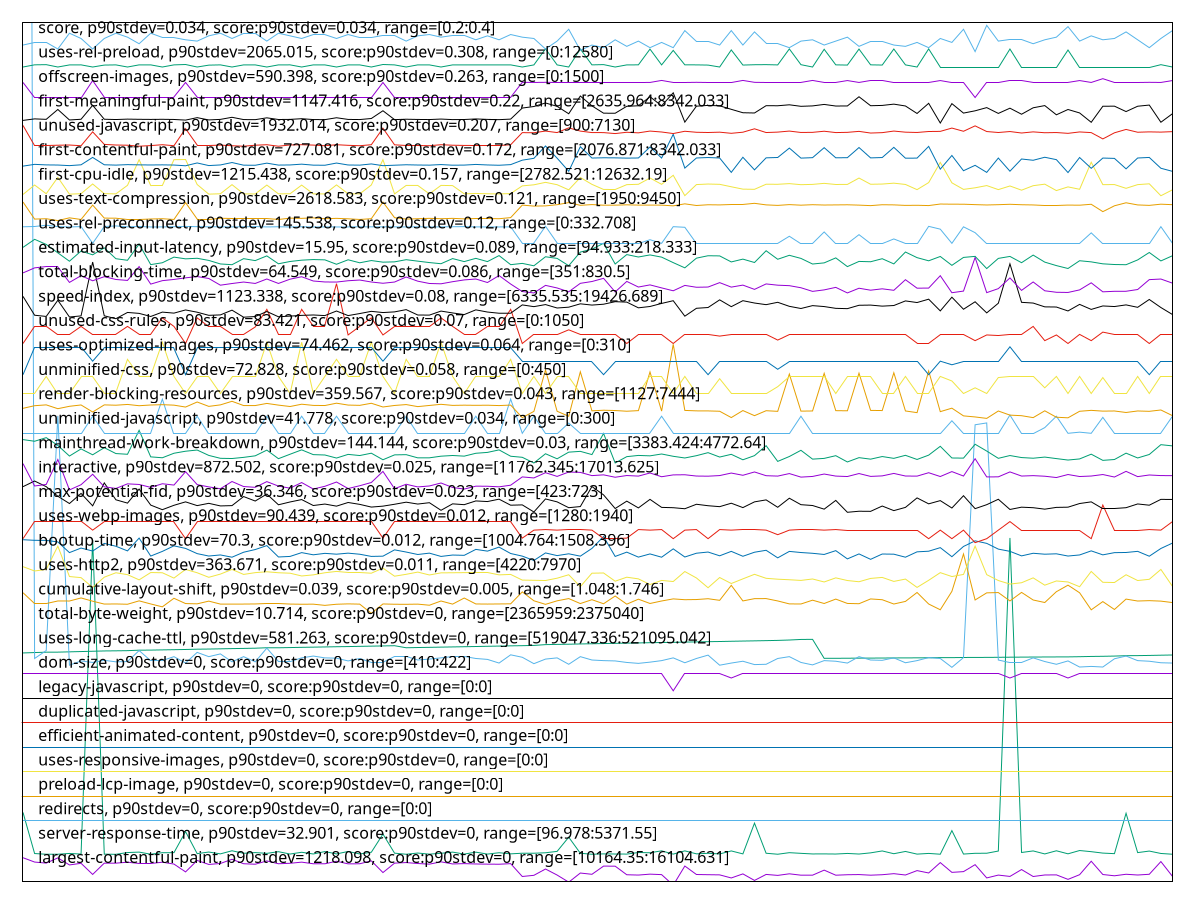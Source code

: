reset

$largestContentfulPaintP90Stdev1218098ScoreP90Stdev0Range101643516104631 <<EOF
0 0.9746705461483169
1 0.7965680081168478
2 0.7531366467736027
3 0.967249879606964
4 0.6783997780109496
5 0.7455530230434175
6 0.28986490574132695
7 0.7523797822037155
8 0.7522702908988288
9 0.7902677551966737
10 0.7388981320526091
11 0.7377773392407638
12 0.7906771863185851
13 0.7142183179427075
14 0.393295701007077
15 0.862819158554244
16 0.6990042404350514
17 0.7385496558303011
18 0.9099316080880295
19 0.7279363934742369
20 0.7077203170900694
21 0.8431014335032296
22 0.7270074711395274
23 0.7466189280063182
24 0.7931742516536784
25 0.7266624076332167
26 0.7253957212125215
27 0.8302960699054256
28 0.7225782397644265
29 0.7261493626617441
30 0.8461656732774046
31 0.3661824307963495
32 0.7527782167963046
33 0.7761630947808746
34 0.7370050226512257
35 0.7105208297558514
36 0.8055700893319058
37 0.7190266451864189
38 0.7320989590132809
39 0.7179480373361966
40 0.7112539001114286
41 0.7075430454535865
42 0.731568945259494
43 0.2052939166441412
44 0.25329632667167523
45 0.5113063773911359
46 0.26450880507812213
47 -0.027415679642390778
48 0.3470603194843873
49 0.2951528143802098
50 0.630977814095818
51 0.6279331026409554
52 0.2767898427821329
53 0.2637176237529375
54 0.30133333784750826
55 0.2818207549469496
56 -0.15157900897977705
57 0.6337195522083254
58 0.2865698336490552
59 0.2788588966526673
60 0.2714948243182569
61 0.14502876486224325
62 0.3117224985198024
63 0.04425590657175382
64 0.289351102388522
65 0.2502919042251053
66 0.31509103880366496
67 0.25899385602780534
68 0.2593161680941396
69 0.46586018644263394
70 0.25819660765195973
71 0.27709035138515636
72 0.2841287937349035
73 0.2587343000167386
74 0.2777543142418062
75 0.32120785823902853
76 0.26626313069564755
77 0.44628266714047404
78 0.3495277131498451
79 0.7744112339026792
80 0.37425966597635885
81 0.404595014076099
82 0.689840908389161
83 0.14616567327740437
84 0.26274973957726777
85 0.2082084709028047
86 0.4894361765230064
87 0.20462161159283365
88 0.26661084853662187
89 0.27173096530567964
90 0.08738173503564672
91 0.27901512320717314
92 0.8304673692889151
93 0.286418062584878
94 0.23387323276835748
95 0.29652567418746223
96 0.2660723977905106
97 0.2958700535254706
98 0.8166720336591311
99 0.2091399527745108
EOF

$serverResponseTimeP90Stdev32901ScoreP90Stdev0Range96978537155 <<EOF
0 2.8294477913761504
1 1.145712826238072
2 1.116753207086133
3 1.1176354629649132
4 1.149667003700349
5 1.1237399855356376
6 13.989689753473904
7 1.1209433081260223
8 1.1134134139405556
9 1.1862548185284265
10 1.2041112843089754
11 1.1183972995176203
12 1.1802264796129727
13 1.1817427801065867
14 2.042197845793047
15 1.1412253631889002
16 1.2071684606688713
17 1.1322553521650902
18 1.2589561434920902
19 1.1550391801655677
20 1.1851317239975003
21 1.1525546099888355
22 1.2211862532386828
23 1.1249785843181035
24 1.1974169527942196
25 1.1271559623364857
26 1.2263790294834256
27 1.1295692639324808
28 1.230495404405311
29 1.1284830324605564
30 1.198635891278551
31 1.9427978359628981
32 1.1611781082580273
33 1.116136365232167
34 1.1664593558443745
35 1.120378074554659
36 1.1553906079947196
37 1.2039515443866335
38 1.1227446829425847
39 1.2024401589675533
40 1.1230150120419324
41 1.1789461026969714
42 1.1328574487954555
43 1.1586271845750917
44 1.1584084637583467
45 1.176839993259326
46 1.2344643270911884
47 1.815625197480673
48 1.1574893448205645
49 1.115625197480673
50 1.1321889986588867
51 1.1261287117589647
52 1.1232607657686122
53 1.1877440861121058
54 1.1779876631629205
55 1.256292173094882
56 1.122051657433348
57 1.255078149685084
58 1.1328943118544574
59 1.1555970411251306
60 1.128790224618906
61 1.2526083247319528
62 1.1311986111403673
63 2.3905709561224273
64 1.1574401940752286
65 1.1172791200612275
66 1.1811775465352234
67 1.1536457565352936
68 1.1290531811064533
69 1.1306407501808042
70 1.125639661842872
71 1.1495048062407403
72 1.1253570450571901
73 1.1732618189988693
74 1.2518710635519135
75 1.1381141210091348
76 1.2309746241723363
77 1.1218624270638045
78 1.1504091799549216
79 1.117773085051854
80 2.0835754007541127
81 1.1243150492560683
82 1.155434843665522
83 1.1576761176528412
84 1.2478210421362317
85 14.075870670345951
86 1.1884887199039453
87 1.2525812918220178
88 1.129458674755475
89 1.2585260744704005
90 1.1341083352642554
91 1.2689804380033562
92 1.2220046131485263
93 1.1637093716428284
94 1.1408837655088153
95 2.7943271262963507
96 1.1836080508920859
97 1.2468527724531135
98 1.148548824243956
99 1.1168932867103405
EOF

$redirectsP90Stdev0ScoreP90Stdev0Range00 <<EOF
0 2.5
1 2.5
2 2.5
3 2.5
4 2.5
5 2.5
6 2.5
7 2.5
8 2.5
9 2.5
10 2.5
11 2.5
12 2.5
13 2.5
14 2.5
15 2.5
16 2.5
17 2.5
18 2.5
19 2.5
20 2.5
21 2.5
22 2.5
23 2.5
24 2.5
25 2.5
26 2.5
27 2.5
28 2.5
29 2.5
30 2.5
31 2.5
32 2.5
33 2.5
34 2.5
35 2.5
36 2.5
37 2.5
38 2.5
39 2.5
40 2.5
41 2.5
42 2.5
43 2.5
44 2.5
45 2.5
46 2.5
47 2.5
48 2.5
49 2.5
50 2.5
51 2.5
52 2.5
53 2.5
54 2.5
55 2.5
56 2.5
57 2.5
58 2.5
59 2.5
60 2.5
61 2.5
62 2.5
63 2.5
64 2.5
65 2.5
66 2.5
67 2.5
68 2.5
69 2.5
70 2.5
71 2.5
72 2.5
73 2.5
74 2.5
75 2.5
76 2.5
77 2.5
78 2.5
79 2.5
80 2.5
81 2.5
82 2.5
83 2.5
84 2.5
85 2.5
86 2.5
87 2.5
88 2.5
89 2.5
90 2.5
91 2.5
92 2.5
93 2.5
94 2.5
95 2.5
96 2.5
97 2.5
98 2.5
99 2.5
EOF

$preloadLcpImageP90Stdev0ScoreP90Stdev0Range00 <<EOF
0 3.5
1 3.5
2 3.5
3 3.5
4 3.5
5 3.5
6 3.5
7 3.5
8 3.5
9 3.5
10 3.5
11 3.5
12 3.5
13 3.5
14 3.5
15 3.5
16 3.5
17 3.5
18 3.5
19 3.5
20 3.5
21 3.5
22 3.5
23 3.5
24 3.5
25 3.5
26 3.5
27 3.5
28 3.5
29 3.5
30 3.5
31 3.5
32 3.5
33 3.5
34 3.5
35 3.5
36 3.5
37 3.5
38 3.5
39 3.5
40 3.5
41 3.5
42 3.5
43 3.5
44 3.5
45 3.5
46 3.5
47 3.5
48 3.5
49 3.5
50 3.5
51 3.5
52 3.5
53 3.5
54 3.5
55 3.5
56 3.5
57 3.5
58 3.5
59 3.5
60 3.5
61 3.5
62 3.5
63 3.5
64 3.5
65 3.5
66 3.5
67 3.5
68 3.5
69 3.5
70 3.5
71 3.5
72 3.5
73 3.5
74 3.5
75 3.5
76 3.5
77 3.5
78 3.5
79 3.5
80 3.5
81 3.5
82 3.5
83 3.5
84 3.5
85 3.5
86 3.5
87 3.5
88 3.5
89 3.5
90 3.5
91 3.5
92 3.5
93 3.5
94 3.5
95 3.5
96 3.5
97 3.5
98 3.5
99 3.5
EOF

$usesResponsiveImagesP90Stdev0ScoreP90Stdev0Range00 <<EOF
0 4.5
1 4.5
2 4.5
3 4.5
4 4.5
5 4.5
6 4.5
7 4.5
8 4.5
9 4.5
10 4.5
11 4.5
12 4.5
13 4.5
14 4.5
15 4.5
16 4.5
17 4.5
18 4.5
19 4.5
20 4.5
21 4.5
22 4.5
23 4.5
24 4.5
25 4.5
26 4.5
27 4.5
28 4.5
29 4.5
30 4.5
31 4.5
32 4.5
33 4.5
34 4.5
35 4.5
36 4.5
37 4.5
38 4.5
39 4.5
40 4.5
41 4.5
42 4.5
43 4.5
44 4.5
45 4.5
46 4.5
47 4.5
48 4.5
49 4.5
50 4.5
51 4.5
52 4.5
53 4.5
54 4.5
55 4.5
56 4.5
57 4.5
58 4.5
59 4.5
60 4.5
61 4.5
62 4.5
63 4.5
64 4.5
65 4.5
66 4.5
67 4.5
68 4.5
69 4.5
70 4.5
71 4.5
72 4.5
73 4.5
74 4.5
75 4.5
76 4.5
77 4.5
78 4.5
79 4.5
80 4.5
81 4.5
82 4.5
83 4.5
84 4.5
85 4.5
86 4.5
87 4.5
88 4.5
89 4.5
90 4.5
91 4.5
92 4.5
93 4.5
94 4.5
95 4.5
96 4.5
97 4.5
98 4.5
99 4.5
EOF

$efficientAnimatedContentP90Stdev0ScoreP90Stdev0Range00 <<EOF
0 5.5
1 5.5
2 5.5
3 5.5
4 5.5
5 5.5
6 5.5
7 5.5
8 5.5
9 5.5
10 5.5
11 5.5
12 5.5
13 5.5
14 5.5
15 5.5
16 5.5
17 5.5
18 5.5
19 5.5
20 5.5
21 5.5
22 5.5
23 5.5
24 5.5
25 5.5
26 5.5
27 5.5
28 5.5
29 5.5
30 5.5
31 5.5
32 5.5
33 5.5
34 5.5
35 5.5
36 5.5
37 5.5
38 5.5
39 5.5
40 5.5
41 5.5
42 5.5
43 5.5
44 5.5
45 5.5
46 5.5
47 5.5
48 5.5
49 5.5
50 5.5
51 5.5
52 5.5
53 5.5
54 5.5
55 5.5
56 5.5
57 5.5
58 5.5
59 5.5
60 5.5
61 5.5
62 5.5
63 5.5
64 5.5
65 5.5
66 5.5
67 5.5
68 5.5
69 5.5
70 5.5
71 5.5
72 5.5
73 5.5
74 5.5
75 5.5
76 5.5
77 5.5
78 5.5
79 5.5
80 5.5
81 5.5
82 5.5
83 5.5
84 5.5
85 5.5
86 5.5
87 5.5
88 5.5
89 5.5
90 5.5
91 5.5
92 5.5
93 5.5
94 5.5
95 5.5
96 5.5
97 5.5
98 5.5
99 5.5
EOF

$duplicatedJavascriptP90Stdev0ScoreP90Stdev0Range00 <<EOF
0 6.5
1 6.5
2 6.5
3 6.5
4 6.5
5 6.5
6 6.5
7 6.5
8 6.5
9 6.5
10 6.5
11 6.5
12 6.5
13 6.5
14 6.5
15 6.5
16 6.5
17 6.5
18 6.5
19 6.5
20 6.5
21 6.5
22 6.5
23 6.5
24 6.5
25 6.5
26 6.5
27 6.5
28 6.5
29 6.5
30 6.5
31 6.5
32 6.5
33 6.5
34 6.5
35 6.5
36 6.5
37 6.5
38 6.5
39 6.5
40 6.5
41 6.5
42 6.5
43 6.5
44 6.5
45 6.5
46 6.5
47 6.5
48 6.5
49 6.5
50 6.5
51 6.5
52 6.5
53 6.5
54 6.5
55 6.5
56 6.5
57 6.5
58 6.5
59 6.5
60 6.5
61 6.5
62 6.5
63 6.5
64 6.5
65 6.5
66 6.5
67 6.5
68 6.5
69 6.5
70 6.5
71 6.5
72 6.5
73 6.5
74 6.5
75 6.5
76 6.5
77 6.5
78 6.5
79 6.5
80 6.5
81 6.5
82 6.5
83 6.5
84 6.5
85 6.5
86 6.5
87 6.5
88 6.5
89 6.5
90 6.5
91 6.5
92 6.5
93 6.5
94 6.5
95 6.5
96 6.5
97 6.5
98 6.5
99 6.5
EOF

$legacyJavascriptP90Stdev0ScoreP90Stdev0Range00 <<EOF
0 7.5
1 7.5
2 7.5
3 7.5
4 7.5
5 7.5
6 7.5
7 7.5
8 7.5
9 7.5
10 7.5
11 7.5
12 7.5
13 7.5
14 7.5
15 7.5
16 7.5
17 7.5
18 7.5
19 7.5
20 7.5
21 7.5
22 7.5
23 7.5
24 7.5
25 7.5
26 7.5
27 7.5
28 7.5
29 7.5
30 7.5
31 7.5
32 7.5
33 7.5
34 7.5
35 7.5
36 7.5
37 7.5
38 7.5
39 7.5
40 7.5
41 7.5
42 7.5
43 7.5
44 7.5
45 7.5
46 7.5
47 7.5
48 7.5
49 7.5
50 7.5
51 7.5
52 7.5
53 7.5
54 7.5
55 7.5
56 7.5
57 7.5
58 7.5
59 7.5
60 7.5
61 7.5
62 7.5
63 7.5
64 7.5
65 7.5
66 7.5
67 7.5
68 7.5
69 7.5
70 7.5
71 7.5
72 7.5
73 7.5
74 7.5
75 7.5
76 7.5
77 7.5
78 7.5
79 7.5
80 7.5
81 7.5
82 7.5
83 7.5
84 7.5
85 7.5
86 7.5
87 7.5
88 7.5
89 7.5
90 7.5
91 7.5
92 7.5
93 7.5
94 7.5
95 7.5
96 7.5
97 7.5
98 7.5
99 7.5
EOF

$domSizeP90Stdev0ScoreP90Stdev0Range410422 <<EOF
0 8.512249999999998
1 8.512249999999998
2 8.512249999999998
3 8.512249999999998
4 8.512249999999998
5 8.512249999999998
6 8.512249999999998
7 8.512249999999998
8 8.512249999999998
9 8.512249999999998
10 8.512249999999998
11 8.512249999999998
12 8.512249999999998
13 8.512249999999998
14 8.512249999999998
15 8.512249999999998
16 8.512249999999998
17 8.512249999999998
18 8.512249999999998
19 8.512249999999998
20 8.512249999999998
21 8.512249999999998
22 8.512249999999998
23 8.512249999999998
24 8.512249999999998
25 8.512249999999998
26 8.512249999999998
27 8.512249999999998
28 8.512249999999998
29 8.512249999999998
30 8.512249999999998
31 8.512249999999998
32 8.512249999999998
33 8.512249999999998
34 8.512249999999998
35 8.512249999999998
36 8.512249999999998
37 8.512249999999998
38 8.512249999999998
39 8.512249999999998
40 8.512249999999998
41 8.512249999999998
42 8.512249999999998
43 8.512249999999998
44 8.512249999999998
45 8.512249999999998
46 8.512249999999998
47 8.512249999999998
48 8.512249999999998
49 8.512249999999998
50 8.512249999999998
51 8.512249999999998
52 8.512249999999998
53 8.512249999999998
54 8.512249999999998
55 8.512249999999998
56 7.812249999999999
57 8.512249999999998
58 8.512249999999998
59 8.512249999999998
60 8.512249999999998
61 8.337249999999997
62 8.512249999999998
63 8.512249999999998
64 8.512249999999998
65 8.512249999999998
66 8.512249999999998
67 8.512249999999998
68 8.512249999999998
69 8.512249999999998
70 8.512249999999998
71 8.512249999999998
72 8.512249999999998
73 8.512249999999998
74 8.512249999999998
75 8.512249999999998
76 8.512249999999998
77 8.512249999999998
78 8.512249999999998
79 8.512249999999998
80 8.512249999999998
81 8.512249999999998
82 8.512249999999998
83 8.512249999999998
84 8.512249999999998
85 8.337249999999997
86 8.512249999999998
87 8.512249999999998
88 8.512249999999998
89 8.512249999999998
90 8.337249999999997
91 8.512249999999998
92 8.512249999999998
93 8.512249999999998
94 8.512249999999998
95 8.512249999999998
96 8.512249999999998
97 8.512249999999998
98 8.512249999999998
99 8.512249999999998
EOF

$usesLongCacheTtlP90Stdev581263ScoreP90Stdev0Range519047336521095042 <<EOF
0 9.363468462121006
1 9.379421729613
2 9.39417676564642
3 9.396624536351425
4 9.408600939875072
5 9.420845798327974
6 9.432785268287887
7 9.445458032514864
8 9.4506338146399
9 9.457061854476734
10 9.476712282284495
11 9.480025505943217
12 9.489013144344824
13 9.496962576217783
14 9.505457418664633
15 9.517443342261942
16 9.523305965016675
17 9.532367334454364
18 9.541837048454681
19 9.549342312110099
20 9.557645533925097
21 9.576920836211826
22 9.575522762006926
23 9.584013821797356
24 9.592853995708111
25 9.601003519492053
26 9.60922885803825
27 9.618229813764145
28 9.624883691749801
29 9.633679709519612
30 9.642239442147087
31 9.65099222793495
32 9.659939837652246
33 9.576064438343934
34 9.585551873496314
35 9.593348215490295
36 9.602126668167728
37 9.610040527980772
38 9.618524901666603
39 9.626791902860987
40 9.6364781005704
41 9.644796234698504
42 9.654634061932427
43 9.661603968262597
44 9.671470477226308
45 9.70461848701828
46 9.713796964290111
47 9.72156632348458
48 9.731763388746486
49 9.73998763651457
50 9.748751433564877
51 9.757723423049214
52 9.76543621933422
53 9.773887911389096
54 9.782890077307854
55 9.790296420908902
56 9.798482761295844
57 9.807778960612325
58 9.816447172372392
59 9.825373523528867
60 9.831699004379743
61 9.841800688576939
62 9.850603887713106
63 9.858895039041641
64 9.867863145833269
65 9.877805047186285
66 9.89297775703892
67 9.916176726596518
68 9.921016556579644
69 9.142610281158426
70 9.144115329040176
71 9.147057669040947
72 9.150603887713089
73 9.152707926971885
74 9.155213829701779
75 9.15859749426778
76 9.160131223879318
77 9.162902478277175
78 9.165770965284565
79 9.171200570313886
80 9.170877574520773
81 9.177384316224732
82 9.179971925786901
83 9.181463882157544
84 9.185314445592525
85 9.18936919565536
86 9.192442214397573
87 9.195829072598485
88 9.197694742988858
89 9.2002645954029
90 9.202139491444626
91 9.20956172446779
92 9.219991746508299
93 9.226242668725774
94 9.235455667688
95 9.251075635787885
96 9.253981103905488
97 9.261522780237357
98 9.270992494237646
99 9.27974495740574
EOF

$totalByteWeightP90Stdev10714ScoreP90Stdev0Range23659592375040 <<EOF
0 122.28662500000064
1 9.136625000002823
2 9.46162500000355
3 19.074125000002823
4 8.861625000001368
5 9.03662500000064
6 8.97412500000064
7 9.061625000002095
8 8.999125000002095
9 9.011625000002823
10 9.46162500000355
11 9.061625000002095
12 9.061625000002095
13 9.21162500000355
14 8.949125000002823
15 9.386625000002823
16 9.21162500000355
17 9.324125000002823
18 8.999125000002095
19 9.21162500000355
20 8.999125000002095
21 9.561625000002095
22 9.02412500000355
23 9.02412500000355
24 9.16162500000064
25 9.236625000001368
26 9.16162500000064
27 9.14912500000355
28 9.03662500000064
29 9.136625000002823
30 8.97412500000064
31 8.97412500000064
32 9.21162500000355
33 9.21162500000355
34 9.074125000002823
35 9.111625000001368
36 9.16162500000064
37 9.22412500000064
38 9.22412500000064
39 9.136625000002823
40 9.09912500000064
41 8.949125000002823
42 9.28662500000064
43 9.186625000002095
44 8.924125000001368
45 9.111625000001368
46 9.16162500000064
47 8.89912500000355
48 9.21162500000355
49 9.074125000002823
50 9.049125000001368
51 9.03662500000064
52 8.97412500000064
53 8.936625000002095
54 8.986625000001368
55 9.049125000001368
56 9.16162500000064
57 8.96162500000355
58 9.136625000002823
59 9.27412500000355
60 8.861625000001368
61 8.949125000002823
62 9.02412500000355
63 8.886625000002823
64 8.89912500000355
65 9.136625000002823
66 9.21162500000355
67 8.97412500000064
68 8.874125000002095
69 9.049125000001368
70 9.02412500000355
71 8.949125000002823
72 9.21162500000355
73 9.074125000002823
74 9.061625000002095
75 9.16162500000064
76 8.96162500000355
77 9.049125000001368
78 9.174125000001368
79 9.136625000002823
80 8.77412500000355
81 9.174125000001368
82 18.71162500000355
83 18.78662500000064
84 9.074125000002823
85 8.96162500000355
86 8.96162500000355
87 9.16162500000064
88 9.011625000002823
89 8.89912500000355
90 9.03662500000064
91 8.78662500000064
92 8.811625000002095
93 8.78662500000064
94 9.124125000002095
95 9.236625000001368
96 9.049125000001368
97 9.02412500000355
98 8.96162500000355
99 8.949125000002823
EOF

$cumulativeLayoutShiftP90Stdev0039ScoreP90Stdev0005Range10481746 <<EOF
0 11.83051098359126
1 11.370531377806444
2 11.370531377806444
3 11.492589261015935
4 11.49129691901479
5 11.616658760284132
6 11.483745096743142
7 11.365937476310268
8 11.37066749340633
9 11.35858812008566
10 11.497575251059562
11 11.37066749340633
12 11.252565410740598
13 11.603047200295464
14 11.386740175862064
15 11.375346467152436
16 11.486617945268684
17 11.365042622581328
18 11.363318137181722
19 11.36593747631027
20 11.37066749340633
21 11.370531377806444
22 11.370531377806444
23 11.365937476310268
24 11.35858812008566
25 11.361860920433976
26 11.312478074454777
27 11.35858812008566
28 11.37393515397288
29 11.363318137181722
30 10.986266936996682
31 11.370999275181054
32 11.35858812008566
33 11.356169586913715
34 11.363318137181722
35 11.318365074149877
36 11.491849888639328
37 11.363649918956444
38 11.613255870286965
39 11.370531377806444
40 11.365733302910439
41 11.37066749340633
42 11.376214204101714
43 11.865152516010525
44 11.500484722007139
45 11.354588838169718
46 11.498626407324362
47 11.591231291006586
48 11.386975843717753
49 11.545104284095876
50 11.378996952843668
51 11.695332608140227
52 11.361987270448505
53 11.56598080154787
54 11.389672634040508
55 11.49220719208903
56 11.578043201773124
57 11.544807364220237
58 11.551569349729244
59 11.585034628321747
60 11.519452430851349
61 12.133231699640335
62 11.494324445432529
63 11.587891165424923
64 11.590394180067282
65 11.493861652392912
66 11.373056977949602
67 11.368812918357875
68 11.5252747756365
69 11.389323837815798
70 11.569755652234466
71 11.391481270074003
72 11.380228568618632
73 11.576326632818995
74 11.54402946711156
75 11.36832696085354
76 11.474520671328756
77 11.840711146357767
78 11.368709785978222
79 11.132095601941069
80 11.886501113556086
81 13.417228969698844
82 11.53264127628259
83 11.825576793095369
84 11.837103037281032
85 11.493371972977645
86 11.84411914068993
87 11.532681165715333
88 11.429652733716996
89 11.87319683571572
90 12.140471348109308
91 11.828553276163149
92 11.129991670675599
93 11.466945838195063
94 11.14411914068993
95 11.569878156274365
96 11.490692073041178
97 11.505917435887616
98 11.486566901918726
99 11.427224889859922
EOF

$usesHttp2P90Stdev363671ScoreP90Stdev0011Range42207970 <<EOF
0 12.898636363636363
1 12.721363636363636
2 12.785
3 13.739545454545453
4 12.49409090909091
5 12.448636363636364
6 12.048636363636364
7 12.466818181818182
8 12.648636363636363
9 12.571363636363635
10 12.357727272727272
11 12.657727272727273
12 12.648636363636363
13 12.430454545454545
14 12.785
15 12.648636363636363
16 12.462272727272728
17 12.594090909090909
18 12.785
19 12.580454545454545
20 12.653181818181817
21 12.689545454545454
22 12.648636363636363
23 12.630454545454546
24 12.516818181818183
25 12.562272727272727
26 12.648636363636363
27 12.703181818181818
28 12.648636363636363
29 12.648636363636363
30 12.630454545454546
31 12.839545454545455
32 12.507727272727273
33 12.585
34 12.67590909090909
35 12.557727272727274
36 12.64409090909091
37 12.648636363636363
38 12.653181818181817
39 12.648636363636363
40 12.648636363636363
41 12.562272727272727
42 12.580454545454545
43 12.348636363636363
44 12.339545454545455
45 12.330454545454545
46 12.42590909090909
47 12.566818181818181
48 12.080454545454545
49 12.630454545454546
50 12.639545454545456
51 12.303181818181818
52 12.466818181818182
53 12.398636363636363
54 12.166818181818183
55 12.335
56 12.289545454545454
57 12.698636363636364
58 12.435
59 12.035
60 12.453181818181818
61 12.207727272727272
62 12.398636363636363
63 12.585
64 12.421363636363637
65 12.385
66 12.362272727272728
67 12.335
68 12.39409090909091
69 12.271363636363636
70 12.439545454545454
71 12.330454545454545
72 12.280454545454546
73 12.416818181818183
74 12.457727272727272
75 12.294090909090908
76 12.389545454545456
77 12.048636363636364
78 12.339545454545455
79 12.653181818181817
80 12.49409090909091
81 12.580454545454545
82 13.739545454545453
83 12.571363636363635
84 12.330454545454545
85 12.185
86 12.239545454545455
87 12.439545454545454
88 12.139545454545456
89 12.312272727272727
90 12.271363636363636
91 12.075909090909091
92 12.703181818181818
93 12.257727272727273
94 12.248636363636363
95 12.566818181818181
96 12.330454545454545
97 12.380454545454546
98 12.785
99 12.089545454545455
EOF

$bootupTimeP90Stdev703ScoreP90Stdev0012Range10047641508396 <<EOF
0 14.002034393532197
1 13.977500266530441
2 13.975471303555963
3 13.9114695711081
4 13.473967627656977
5 13.660896530662106
6 13.538700097727828
7 13.851572407436201
8 13.734817637651867
9 13.544273915554275
10 14.068873564622528
11 13.332935266419387
12 13.523548952757482
13 13.751445805477202
14 13.646437254292252
15 13.432478833040891
16 13.333922539590876
17 13.37856749883393
18 13.286183606156854
19 13.48953078426582
20 13.599670046420721
21 13.760859882726608
22 13.294680374475268
23 13.317815216667036
24 13.47368777069498
25 13.384048031006376
26 13.443447671190281
27 13.40949169313462
28 13.451773415809697
29 13.407929158430138
30 13.318235002110033
31 13.328193245674433
32 13.587099804544344
33 13.497304588765743
34 13.396789296581748
35 13.45262853430469
36 13.317620871554539
37 13.37454066810297
38 13.362584556782089
39 13.605974601870157
40 13.53469658841037
41 13.699392410545723
42 13.437329687048841
43 13.33066531550541
44 13.1515724074362
45 13.460713290984607
46 13.351024909490704
47 13.425420218554962
48 13.328885114274925
49 13.646025242653755
50 14.130356584412414
51 13.317208859916045
52 13.493619805432779
53 13.289440830242322
54 13.420196221931015
55 13.285639439841859
56 13.62760909979344
57 13.294229493814274
58 13.449091453257225
59 13.497444517246741
60 13.343321069231282
61 13.525010428003467
62 13.324135319725475
63 13.489810641227818
64 13.569196732781023
65 13.259286242587123
66 13.52358782177998
67 13.477629089576439
68 13.446145181351756
69 13.398110843346736
70 13.554566432712171
71 13.21676353197255
72 13.420351698021014
73 13.19862724607423
74 13.416736878928548
75 13.409429502698623
76 13.286136963329856
77 13.505723619039157
78 13.531128412144906
79 13.67754024609644
80 13.306745319059148
81 13.726546309663949
82 13.956036792306158
83 13.852435299735694
84 13.61739432068054
85 13.526316427159454
86 13.340164904604315
87 13.446860371365748
88 13.40866766985763
89 13.424837183217468
90 13.333743742087378
91 13.378000011105437
92 13.545315605357263
93 13.381879139550897
94 13.472646080891991
95 13.479043921995427
96 13.52580335606246
97 13.326265342158452
98 13.642907947049286
99 13.865588576949563
EOF

$usesWebpImagesP90Stdev90439ScoreP90Stdev0012Range12801940 <<EOF
0 14.045
1 14.745000000000001
2 14.745000000000001
3 14.745000000000001
4 14.745000000000001
5 14.745000000000001
6 14.395
7 14.745000000000001
8 14.745000000000001
9 14.745000000000001
10 14.745000000000001
11 14.745000000000001
12 14.745000000000001
13 14.745000000000001
14 14.045
15 14.745000000000001
16 14.745000000000001
17 14.745000000000001
18 14.745000000000001
19 14.745000000000001
20 14.745000000000001
21 14.745000000000001
22 14.745000000000001
23 14.745000000000001
24 14.745000000000001
25 14.745000000000001
26 14.745000000000001
27 14.745000000000001
28 14.745000000000001
29 14.745000000000001
30 14.745000000000001
31 14.068333333333333
32 14.745000000000001
33 14.745000000000001
34 14.745000000000001
35 14.745000000000001
36 14.745000000000001
37 14.745000000000001
38 14.745000000000001
39 14.745000000000001
40 14.745000000000001
41 14.745000000000001
42 14.745000000000001
43 14.068333333333333
44 14.395
45 14.418333333333333
46 14.395
47 14.418333333333333
48 14.418333333333333
49 14.395
50 14.045
51 14.045
52 14.068333333333333
53 14.418333333333333
54 14.395
55 14.418333333333333
56 14.045
57 14.395
58 14.418333333333333
59 14.045
60 14.418333333333333
61 14.395
62 14.418333333333333
63 14.418333333333333
64 14.395
65 14.208333333333332
66 14.395
67 14.418333333333333
68 14.418333333333333
69 14.395
70 14.418333333333333
71 14.395
72 14.395
73 14.395
74 14.395
75 14.395
76 14.395
77 14.395
78 14.045
79 14.395
80 14.045
81 14.395
82 13.881666666666666
83 14.045
84 14.395
85 14.745000000000001
86 14.395
87 14.395
88 14.395
89 14.395
90 14.395
91 14.395
92 14.045
93 15.421666666666667
94 14.395
95 14.395
96 14.395
97 14.418333333333333
98 14.395
99 14.745000000000001
EOF

$maxPotentialFidP90Stdev36346ScoreP90Stdev0023Range423723 <<EOF
0 16.17614024390243
1 16.406628048780476
2 16.17614024390243
3 15.783457317073168
4 15.484676829268288
5 15.89870121951219
6 15.390774390243903
7 16.329798780487796
8 15.638335365853656
9 15.50175
10 16.077969512195114
11 15.42065243902439
12 15.232847560975612
13 15.412115853658538
14 15.552969512195121
15 15.399310975609756
16 15.49321341463415
17 15.386506097560977
18 15.399310975609756
19 15.770652439024383
20 15.587115853658535
21 15.87309146341463
22 15.43345731707317
23 15.548701219512195
24 15.64687195121951
25 15.40357926829268
26 15.46333536585366
27 15.377969512195122
28 15.52735975609756
29 15.450530487804878
30 15.339554878048782
31 15.377969512195122
32 15.4547987804878
33 15.540164634146336
34 15.46333536585366
35 15.51882317073171
36 15.207237804878051
37 15.471871951219512
38 15.437725609756098
39 15.591384146341461
40 15.565774390243902
41 15.663945121951214
42 15.416384146341464
43 15.429189024390244
44 15.138945121951224
45 15.672481707317072
46 15.552969512195128
47 15.313945121951221
48 15.360896341463416
49 16.180408536585357
50 15.838945121951223
51 15.279798780487814
52 15.582847560975608
53 15.30540853658536
54 15.655408536585364
55 15.32675
56 15.313945121951221
57 15.271262195121952
58 15.454798780487804
59 15.39504268292683
60 15.35662804878049
61 15.497481707317073
62 15.318213414634148
63 15.552969512195128
64 15.63406707317073
65 15.331018292682929
66 15.702359756097557
67 15.437725609756098
68 15.403579268292685
69 15.254189024390246
70 15.612725609756096
71 15.126140243902443
72 15.168823170731711
73 15.164554878048783
74 15.38223780487805
75 15.194432926829272
76 15.32675
77 15.715164634146332
78 15.471871951219512
79 15.604189024390243
80 15.301140243902442
81 15.8047987804878
82 15.27553048780488
83 15.437725609756098
84 15.659676829268282
85 15.241384146341465
86 15.335286585365855
87 15.313945121951221
88 15.25418902439024
89 15.32675
90 15.335286585365855
91 15.484676829268292
92 15.552969512195121
93 15.275530487804888
94 15.275530487804888
95 15.313945121951228
96 15.467603658536593
97 15.416384146341464
98 15.655408536585364
99 15.651140243902438
EOF

$interactiveP90Stdev872502ScoreP90Stdev0025Range1176234517013625 <<EOF
0 17.120248586996397
1 16.203167446234854
2 16.267079623161912
3 17.28815626263941
4 16.04100921071592
5 16.2562359213048
6 16.683145068601767
7 16.170162560677877
8 16.10297851204229
9 16.291102546573946
10 16.265993303765665
11 16.1470679487831
12 16.29484076690296
13 16.241486732489648
14 16.78943417898904
15 16.260835570864593
16 16.165977483833736
17 16.090436073203993
18 16.386542838426458
19 16.180714246431723
20 16.148752066685276
21 16.382477759855867
22 16.199492697073886
23 16.113639475411752
24 16.344466327039935
25 16.079408414602646
26 16.191227435277508
27 16.36606491984916
28 16.099032091663016
29 16.213855454900486
30 16.34628494046902
31 16.80044344191596
32 16.092952260353265
33 16.274608205201744
34 16.16487776361506
35 16.20421246673289
36 16.325712728832094
37 16.142399833203267
38 16.077612826223007
39 16.196660006864004
40 16.192343845611386
41 16.169556721678493
42 16.235502534321768
43 16.57541792814235
44 16.533018335109666
45 16.748387703544566
46 16.596199679911784
47 16.775876323287704
48 16.76057221859839
49 16.62837505456049
50 16.659687781721836
51 16.561816580680954
52 16.63215091901796
53 16.608245801017624
54 16.73627214181342
55 16.582193871264387
56 16.657816417782644
57 16.663638953301785
58 16.610797317607844
59 16.604964305082078
60 16.63039394937204
61 16.73339876183362
62 16.642340417089283
63 16.77806333750789
64 16.624576286879236
65 16.608898786546824
66 16.71203017586752
67 16.56705106374684
68 16.5943045599692
69 16.693180213563856
70 16.60901671378419
71 16.591445068114464
72 16.713423861399992
73 16.596095884450797
74 16.617227763162564
75 16.71781847837664
76 16.612077339800997
77 16.607175440782633
78 16.747134117519295
79 16.591112362241283
80 16.793004889037707
81 16.61098907119422
82 17.320490497946714
83 16.57478967322181
84 16.57811100614767
85 16.780032892927775
86 16.61052162614281
87 16.627235253700192
88 16.603616425997174
89 16.549639618817956
90 16.673268784298273
91 16.591712597260383
92 16.61126244797174
93 16.672816080151534
94 16.57034559502784
95 16.80297851204229
96 16.58722125071094
97 16.65391665663055
98 16.62942762824935
99 16.628224478046665
EOF

$mainthreadWorkBreakdownP90Stdev144144ScoreP90Stdev003Range3383424477264 <<EOF
0 18.10391532162583
1 18.036175375702804
2 18.184048366401782
3 17.864398930575515
4 17.430563375240236
5 17.721733739736663
6 17.48113801192777
7 17.77305234783279
8 17.531843710935995
9 17.50258983000446
10 18.484824828049533
11 17.396807118115785
12 17.359674078846652
13 17.54450278920443
14 17.62783915128887
15 17.676590479809242
16 17.456020303646063
17 17.33738192000793
18 17.328816611873805
19 17.376053014158035
20 17.439097845181255
21 17.673313921792136
22 17.3223251722258
23 17.50400838688716
24 17.68359845919171
25 17.48810358879472
26 17.472854102305707
27 17.34809819211093
28 17.49801035832879
29 17.450731553529046
30 17.546657607947445
31 17.27856963098798
32 17.47795011371584
33 17.486765982168915
34 17.355900254965775
35 17.357665741520876
36 17.42431864113705
37 17.452651231049654
38 17.426257592528348
39 17.54353524089585
40 17.579477154956415
41 17.681910068119365
42 17.422113710330244
43 17.378751356054472
44 17.146046350905596
45 17.524049357629426
46 17.31719446784843
47 17.5896923064215
48 17.622477160463234
49 17.490189021603257
50 18.35552028437219
51 17.146532052446958
52 17.405410973991287
53 17.45530331565644
54 17.438392421514045
55 17.513992251903982
56 17.419958891587232
57 17.351012401359082
58 17.445273193349962
59 17.569238874846498
60 17.38882388087647
61 17.50047741377696
62 17.27680414443288
63 17.44725454725678
64 17.854210762529387
65 17.210768008678752
66 17.41127794022897
67 17.66497990010628
68 17.30404197849036
69 17.334086088120138
70 17.4448992802586
71 17.18794003623488
72 17.364666011355066
73 17.302712081412828
74 17.409851673798
75 17.335373582682156
76 17.459871223009703
77 17.290261160947836
78 17.46706423155078
79 17.82901210399079
80 17.350615359622896
81 17.344848617512792
82 17.91336227167347
83 17.634399976871357
84 17.336603255632106
85 17.450935856558345
86 17.367992681435954
87 17.341020826793983
88 17.387644319990308
89 17.325516925211875
90 17.26635385174539
91 17.3117515267659
92 17.50669516446119
93 17.25326689354766
94 17.28791745827207
95 17.54844236837323
96 17.35141715264355
97 17.494024521870337
98 17.895850032765576
99 17.846046350905596
EOF

$unminifiedJavascriptP90Stdev41778ScoreP90Stdev0034Range0300 <<EOF
0 18.361866666666668
1 18.361866666666668
2 18.361866666666668
3 18.361866666666668
4 18.361866666666668
5 18.361866666666668
6 19.061866666666667
7 18.361866666666668
8 18.361866666666668
9 18.361866666666668
10 18.361866666666668
11 18.361866666666668
12 19.761866666666666
13 18.361866666666668
14 18.361866666666668
15 19.061866666666667
16 18.361866666666668
17 18.361866666666668
18 18.361866666666668
19 18.361866666666668
20 18.361866666666668
21 19.061866666666667
22 18.361866666666668
23 18.361866666666668
24 19.061866666666667
25 18.361866666666668
26 18.361866666666668
27 19.061866666666667
28 18.361866666666668
29 18.361866666666668
30 18.361866666666668
31 18.361866666666668
32 18.361866666666668
33 19.061866666666667
34 18.361866666666668
35 18.361866666666668
36 18.361866666666668
37 18.361866666666668
38 18.361866666666668
39 19.061866666666667
40 18.361866666666668
41 18.361866666666668
42 19.761866666666666
43 18.361866666666668
44 19.061866666666667
45 18.361866666666668
46 18.361866666666668
47 18.78186666666667
48 18.361866666666668
49 18.361866666666668
50 18.361866666666668
51 18.361866666666668
52 18.361866666666668
53 18.361866666666668
54 18.361866666666668
55 19.061866666666667
56 18.361866666666668
57 18.361866666666668
58 18.361866666666668
59 18.361866666666668
60 18.361866666666668
61 18.361866666666668
62 18.361866666666668
63 18.361866666666668
64 18.361866666666668
65 18.361866666666668
66 18.361866666666668
67 19.061866666666667
68 18.361866666666668
69 18.361866666666668
70 18.361866666666668
71 18.361866666666668
72 18.361866666666668
73 18.361866666666668
74 18.361866666666668
75 18.361866666666668
76 18.361866666666668
77 18.361866666666668
78 18.361866666666668
79 18.361866666666668
80 18.8752
81 18.361866666666668
82 18.361866666666668
83 18.361866666666668
84 18.361866666666668
85 19.108533333333334
86 18.361866666666668
87 18.361866666666668
88 18.595200000000002
89 19.061866666666667
90 18.361866666666668
91 18.408533333333335
92 18.361866666666668
93 19.0152
94 18.361866666666668
95 18.361866666666668
96 18.361866666666668
97 18.361866666666668
98 18.361866666666668
99 19.061866666666667
EOF

$renderBlockingResourcesP90Stdev359567ScoreP90Stdev0043Range11277444 <<EOF
0 19.385365384615383
1 19.49257692307692
2 19.526711538461537
3 19.369980769230768
4 19.468057692307692
5 19.522865384615383
6 19.234403846153846
7 19.526230769230768
8 19.51276923076923
9 19.54401923076923
10 19.492096153846152
11 19.521423076923075
12 19.534884615384613
13 19.515173076923077
14 19.43728846153846
15 19.644499999999997
16 19.464692307692307
17 19.526230769230768
18 19.672865384615385
19 19.498826923076923
20 19.498346153846153
21 19.585846153846152
22 19.516615384615385
23 19.459403846153844
24 19.553634615384613
25 19.50507692307692
26 19.499307692307692
27 19.595461538461535
28 19.51853846153846
29 19.506999999999998
30 19.592096153846153
31 19.439692307692304
32 19.502192307692304
33 19.538730769230767
34 19.455076923076923
35 19.502673076923074
36 19.54930769230769
37 19.50555769230769
38 19.514211538461538
39 19.507961538461537
40 19.51276923076923
41 19.497865384615384
42 19.51805769230769
43 19.00507692307692
44 19.259403846153845
45 20.955076923076923
46 19.264692307692307
47 19.059884615384615
48 20.88151923076923
49 19.28248076923077
50 19.307
51 19.29498076923077
52 19.266134615384615
53 19.291134615384614
54 20.87478846153846
55 19.271423076923075
56 22.009884615384614
57 19.29978846153846
58 19.28103846153846
59 19.279115384615384
60 19.265173076923077
61 19.00603846153846
62 19.29401923076923
63 19.084403846153844
64 19.28728846153846
65 19.26180769230769
66 20.789692307692306
67 19.269980769230767
68 19.276711538461537
69 20.81853846153846
70 19.289692307692306
71 19.283923076923074
72 20.82623076923077
73 19.300269230769228
74 19.29401923076923
75 20.842096153846153
76 19.277192307692307
77 19.208442307692305
78 20.916615384615383
79 19.248826923076923
80 19.391615384615385
81 19.07575
82 19.032
83 18.972865384615382
84 19.27575
85 19.10651923076923
86 19.083442307692305
87 19.004115384615382
88 19.283442307692304
89 19.019980769230767
90 18.996423076923076
91 19.264211538461538
92 19.301711538461536
93 19.270461538461536
94 19.276230769230768
95 19.214692307692307
96 19.276711538461537
97 19.26228846153846
98 19.31709615384615
99 19.083923076923075
EOF

$unminifiedCssP90Stdev72828ScoreP90Stdev0058Range0450 <<EOF
0 19.992266666666666
1 19.992266666666666
2 20.692266666666665
3 19.992266666666666
4 19.992266666666666
5 20.692266666666665
6 20.692266666666665
7 19.992266666666666
8 19.992266666666666
9 21.392266666666664
10 20.692266666666665
11 20.692266666666665
12 22.092266666666667
13 20.692266666666665
14 19.992266666666666
15 20.692266666666665
16 20.692266666666665
17 19.992266666666666
18 20.692266666666665
19 20.692266666666665
20 20.692266666666665
21 22.092266666666667
22 20.692266666666665
23 19.992266666666666
24 22.092266666666667
25 19.992266666666666
26 20.692266666666665
27 21.392266666666664
28 20.692266666666665
29 20.692266666666665
30 22.092266666666667
31 20.692266666666665
32 19.992266666666666
33 21.392266666666664
34 20.692266666666665
35 20.692266666666665
36 22.092266666666667
37 20.692266666666665
38 19.992266666666666
39 20.692266666666665
40 20.692266666666665
41 20.692266666666665
42 21.392266666666664
43 19.992266666666666
44 20.692266666666665
45 19.992266666666666
46 20.692266666666665
47 20.692266666666665
48 19.992266666666666
49 19.992266666666666
50 19.992266666666666
51 19.992266666666666
52 19.992266666666666
53 19.992266666666666
54 20.692266666666665
55 20.692266666666665
56 19.992266666666666
57 20.692266666666665
58 19.992266666666666
59 19.992266666666666
60 20.59893333333333
61 19.992266666666666
62 19.992266666666666
63 19.992266666666666
64 19.992266666666666
65 20.272266666666667
66 20.692266666666665
67 20.692266666666665
68 20.692266666666665
69 20.692266666666665
70 19.992266666666666
71 20.692266666666665
72 20.692266666666665
73 20.692266666666665
74 19.992266666666666
75 19.992266666666666
76 20.692266666666665
77 19.992266666666666
78 19.992266666666666
79 20.692266666666665
80 20.505599999999998
81 19.992266666666666
82 20.2256
83 19.992266666666666
84 20.645599999999998
85 20.692266666666665
86 20.692266666666665
87 20.692266666666665
88 20.2256
89 20.692266666666665
90 19.992266666666666
91 20.692266666666665
92 19.992266666666666
93 20.645599999999998
94 19.992266666666666
95 19.992266666666666
96 20.692266666666665
97 19.992266666666666
98 20.692266666666665
99 20.692266666666665
EOF

$usesOptimizedImagesP90Stdev74462ScoreP90Stdev0064Range0310 <<EOF
0 20.763894736842104
1 21.86915789473684
2 21.86915789473684
3 21.86915789473684
4 21.86915789473684
5 21.86915789473684
6 21.316526315789474
7 21.86915789473684
8 21.86915789473684
9 21.86915789473684
10 21.86915789473684
11 21.86915789473684
12 21.86915789473684
13 21.86915789473684
14 20.763894736842104
15 21.86915789473684
16 21.86915789473684
17 21.86915789473684
18 21.86915789473684
19 21.86915789473684
20 21.86915789473684
21 21.86915789473684
22 21.86915789473684
23 21.86915789473684
24 21.86915789473684
25 21.86915789473684
26 21.86915789473684
27 21.86915789473684
28 21.86915789473684
29 21.86915789473684
30 21.86915789473684
31 21.316526315789474
32 21.86915789473684
33 21.86915789473684
34 21.86915789473684
35 21.86915789473684
36 21.86915789473684
37 21.86915789473684
38 21.86915789473684
39 21.86915789473684
40 21.86915789473684
41 21.86915789473684
42 21.86915789473684
43 21.316526315789474
44 21.316526315789474
45 21.316526315789474
46 21.316526315789474
47 21.316526315789474
48 21.316526315789474
49 21.316526315789474
50 20.763894736842104
51 21.316526315789474
52 21.316526315789474
53 21.316526315789474
54 21.316526315789474
55 21.316526315789474
56 21.316526315789474
57 21.316526315789474
58 21.316526315789474
59 20.763894736842104
60 21.316526315789474
61 21.316526315789474
62 21.316526315789474
63 21.316526315789474
64 21.316526315789474
65 20.98494736842105
66 21.316526315789474
67 21.316526315789474
68 21.316526315789474
69 21.316526315789474
70 21.316526315789474
71 21.316526315789474
72 21.316526315789474
73 21.316526315789474
74 21.316526315789474
75 21.316526315789474
76 21.316526315789474
77 21.316526315789474
78 20.763894736842104
79 21.316526315789474
80 21.16915789473684
81 21.316526315789474
82 21.316526315789474
83 21.316526315789474
84 21.316526315789474
85 21.906
86 21.316526315789474
87 21.316526315789474
88 21.316526315789474
89 21.316526315789474
90 21.316526315789474
91 21.316526315789474
92 21.316526315789474
93 21.316526315789474
94 21.316526315789474
95 21.316526315789474
96 21.316526315789474
97 20.763894736842104
98 21.316526315789474
99 21.316526315789474
EOF

$unusedCssRulesP90Stdev83421ScoreP90Stdev007Range01050 <<EOF
0 22.041033333333335
1 22.741033333333334
2 22.741033333333334
3 22.391033333333336
4 22.391033333333336
5 22.741033333333334
6 22.391033333333336
7 22.391033333333336
8 22.391033333333336
9 22.741033333333334
10 22.391033333333336
11 22.391033333333336
12 23.091033333333336
13 22.741033333333334
14 22.041033333333335
15 23.091033333333336
16 22.741033333333334
17 22.741033333333334
18 22.391033333333336
19 22.391033333333336
20 22.7177
21 23.441033333333333
22 22.391033333333336
23 22.391033333333336
24 23.441033333333333
25 22.741033333333334
26 22.741033333333334
27 24.491033333333334
28 22.391033333333336
29 22.741033333333334
30 23.091033333333336
31 22.391033333333336
32 22.741033333333334
33 22.741033333333334
34 22.741033333333334
35 22.741033333333334
36 23.091033333333336
37 22.741033333333334
38 22.391033333333336
39 22.391033333333336
40 22.741033333333334
41 22.741033333333334
42 23.441033333333333
43 22.041033333333335
44 22.391033333333336
45 22.391033333333336
46 22.391033333333336
47 22.601033333333334
48 22.391033333333336
49 22.391033333333336
50 22.391033333333336
51 22.391033333333336
52 22.041033333333335
53 22.391033333333336
54 22.391033333333336
55 22.391033333333336
56 22.041033333333335
57 22.391033333333336
58 22.391033333333336
59 22.391033333333336
60 22.34436666666667
61 22.391033333333336
62 22.391033333333336
63 22.391033333333336
64 22.391033333333336
65 22.181033333333335
66 22.391033333333336
67 22.391033333333336
68 22.391033333333336
69 22.391033333333336
70 22.391033333333336
71 22.391033333333336
72 22.391033333333336
73 22.391033333333336
74 22.391033333333336
75 22.391033333333336
76 22.391033333333336
77 22.041033333333335
78 22.041033333333335
79 22.391033333333336
80 22.391033333333336
81 22.391033333333336
82 22.157700000000002
83 22.391033333333336
84 22.367700000000003
85 22.391033333333336
86 22.391033333333336
87 22.741033333333334
88 22.157700000000002
89 22.391033333333336
90 22.041033333333335
91 22.41436666666667
92 22.157700000000002
93 22.5077
94 22.391033333333336
95 22.391033333333336
96 22.391033333333336
97 22.041033333333335
98 22.391033333333336
99 22.391033333333336
EOF

$speedIndexP90Stdev1123338ScoreP90Stdev008Range633553519426689 <<EOF
0 23.97122772893596
1 23.199278355252083
2 23.149529348755
3 23.81228752710488
4 23.126318552520214
5 23.17227493390508
6 25.37822274024568
7 23.17485414947168
8 23.05742112677726
9 23.313091933526756
10 23.27482009100784
11 23.147847670156363
12 23.326879993175588
13 23.28518867218841
14 23.415765272165885
15 23.32268160690214
16 23.194915920766917
17 23.21206374799055
18 23.40710269544743
19 23.118794430396846
20 23.144827902287762
21 23.35137182910914
22 23.13620801216756
23 23.1633881665612
24 23.193287859315717
25 23.20936360084937
26 23.18440544392459
27 23.371803660666895
28 23.18426692788987
29 23.267906900899394
30 23.358350934250232
31 23.308541618930196
32 23.336137345050766
33 23.428557892338315
34 23.208055433169434
35 23.203958231449242
36 23.36912505529149
37 23.29252064331966
38 23.2255607164918
39 23.419578296173935
40 23.329769398029004
41 23.280672472307675
42 23.282183931131808
43 23.62175736577719
44 23.550448212320195
45 23.63582136348373
46 23.495362980960284
47 23.528922556956164
48 23.666534428716968
49 23.61500338070648
50 23.65014085788125
51 23.753932582955628
52 23.736229992702835
53 23.502465315375876
54 23.55716207492865
55 23.682335815817044
56 23.79376687237459
57 23.160310908666922
58 23.48333587096814
59 23.51510104669099
60 23.82886954494666
61 23.55005883026686
62 23.794793822217635
63 23.699237520696116
64 23.63196460911788
65 23.72874733714657
66 23.563777818232065
67 23.47466775584987
68 23.592581873864273
69 23.5542248115407
70 23.48119127339295
71 23.46882958051817
72 23.606931817869707
73 23.614480503648377
74 23.57166788782611
75 23.59684582628886
76 23.78548134393931
77 23.719063214595828
78 23.856353598942153
79 23.37632696793956
80 23.937454251337677
81 23.44386283721343
82 23.750665704794542
83 23.29479909469143
84 23.690925987294946
85 25.302934438676342
86 23.727266714081182
87 23.697794882487962
88 23.542091248507617
89 23.53509402584989
90 23.37406211386476
91 23.64322158059755
92 23.43750423477307
93 23.579411994897026
94 23.554862884863226
95 23.62264108556656
96 23.523089615858243
97 23.84482790228776
98 23.514682859796714
99 23.22767020813986
EOF

$totalBlockingTimeP90Stdev64549ScoreP90Stdev0086Range3518305 <<EOF
0 24.934004980477226
1 25.138994134490243
2 25.19213947071584
3 25.19213947071584
4 24.543766368763556
5 24.820122117136663
6 24.610577648590027
7 24.77912428633406
8 24.663722984815625
9 24.62483122776573
10 25.192139470715837
11 24.473918212581346
12 24.615132963123646
13 24.665241422993496
14 24.730534264642085
15 24.783679600867682
16 24.704720815618227
17 24.429883505422993
18 24.49821322342733
19 24.558950750542298
20 24.501250099783082
21 24.683462681127985
22 24.501250099783082
23 24.675870490238616
24 24.77608740997831
25 24.601467019522776
26 24.56198762689805
27 24.557432312364426
28 24.612096086767895
29 24.640946412147507
30 24.560469188720177
31 24.50884229067245
32 24.558950750542298
33 24.76545834273319
34 24.593874828633407
35 24.49973166160521
36 24.486653353579175
37 24.572616694143168
38 24.64550172668113
39 24.68346268112798
40 24.539211054229938
41 24.82467743167028
42 24.476955088937093
43 24.170230577006507
44 24.111011488069412
45 24.422291314533624
46 24.316000642082436
47 24.159601509761387
48 24.505805414316704
49 24.58020888503254
50 24.710794568329725
51 24.153527757049893
52 24.584764199566163
53 24.353961596529285
54 24.442031010845987
55 24.31903751843818
56 24.20059934056399
57 24.42077287635575
58 24.34485096746204
59 24.353961596529288
60 24.534655739696312
61 24.350924720173534
62 24.432920381778743
63 24.25814511062907
64 24.48151040347072
65 24.429883505422993
66 24.41014380911063
67 24.325111271149673
68 24.176304329718004
69 24.23704185683297
70 24.340295652928415
71 24.112529926247287
72 24.30537157483731
73 24.224894351409976
74 24.281076563991324
75 24.220339036876354
76 24.654612355748377
77 24.30689001301518
78 24.31144532754881
79 24.818603678958787
80 24.12164055531453
81 24.188451835140995
82 25.56719370065077
83 24.12467743167028
84 24.28866875488069
85 24.727497388286338
86 24.217302160520607
87 24.561987626898045
88 24.200599340563986
89 24.139861813449023
90 24.13226962255965
91 24.23704185683297
92 24.527063548806943
93 24.15808307158352
94 24.179341206073754
95 24.18085964425163
96 24.252226238611716
97 24.657649232104124
98 24.68194424295011
99 24.513397605206073
EOF

$estimatedInputLatencyP90Stdev1595ScoreP90Stdev0089Range94933218333 <<EOF
0 25.97899537892791
1 26.30829297597042
2 26.09997504621072
3 25.755150646950092
4 25.411620147874302
5 25.829549907578556
6 25.674281885397413
7 25.959586876155267
8 25.514485212569316
9 25.450437153419593
10 26.113560998151566
11 25.272525878003695
12 25.348865988909424
13 25.57982717190388
14 25.50930961182994
15 25.532599815157116
16 25.4446146025878
17 25.299697781885396
18 25.26929112754159
19 25.516426062846577
20 25.436851201478742
21 25.630289279112752
22 25.30681423290203
23 25.40062199630314
24 25.454965804066543
25 25.480196857670975
26 25.46790480591497
27 25.286758780036966
28 25.470492606284655
29 25.347572088724583
30 25.439439001848427
31 25.37345009242144
32 25.385742144177446
33 25.474374306839184
34 25.41485489833641
35 25.356629390018487
36 25.309402033271716
37 25.519660813308686
38 25.39674029574861
39 25.529365064695007
40 25.39674029574861
41 25.642581330868754
42 25.27058502772643
43 25.322987985212567
44 25.224651571164507
45 25.594707024029574
46 25.527424214417753
47 25.227239371534196
48 25.78620425138632
49 25.90783086876155
50 26.145908502772645
51 25.297109981515714
52 25.683986136783734
53 25.58435582255083
54 25.66975323475046
55 25.57918022181146
56 25.354041589648798
57 25.140548059149722
58 25.53777541589649
59 25.63611182994455
60 25.62964232902033
61 25.38250739371534
62 25.497664510166356
63 25.359217190388172
64 25.84054805914972
65 25.491841959334565
66 25.654226432532347
67 25.527424214417742
68 25.29710998151571
69 25.343690388170053
70 25.548126617375228
71 25.191010166358595
72 25.403209796672826
73 25.3902707948244
74 25.514485212569316
75 25.30228558225508
76 25.788792051756005
77 25.55847781885397
78 25.429087800369693
79 25.60635212569316
80 25.242766173752308
81 25.567535120147873
82 25.610233826247686
83 25.110788354898336
84 25.52742421441774
85 25.60829297597043
86 25.351453789279113
87 25.66263678373382
88 25.374743992606277
89 25.232414972273567
90 25.11337615526802
91 25.43167560073937
92 25.385095194085025
93 25.30487338262478
94 25.276407578558228
95 25.268644177449172
96 25.46531700554529
97 25.769383548983363
98 25.423912199630312
99 25.636111829944547
EOF

$usesRelPreconnectP90Stdev145538ScoreP90Stdev012Range0332708 <<EOF
0 26.822239405982696
1 26.834143940406484
2 26.88651497461689
3 26.829177029789218
4 26.815560382549425
5 26.83014009324822
6 26.14480451786239
7 26.834161774914982
8 26.858024347288055
9 26.819916461250564
10 26.834549675474857
11 26.815332992566052
12 26.81677312912743
13 26.82466044051158
14 26.83658726807099
15 26.82729548914246
16 26.823126672780575
17 26.821205004489695
18 26.81695147421243
19 26.822934951814197
20 26.831629274707975
21 26.816247011126677
22 26.823599287255824
23 26.81587248644818
24 26.82281902750895
25 26.814561650073422
26 26.81918970502919
27 26.815752103515802
28 26.816193507601177
29 26.8236483321542
30 26.81920308091056
31 26.82013493397969
32 26.81994767164044
33 26.816006245261928
34 26.821356597811945
35 26.815078850819926
36 26.82001900967444
37 26.824326043477203
38 26.829234991941842
39 26.817464216331807
40 26.815836817431176
41 26.81604637290605
42 26.82017060299669
43 26.14480451786239
44 26.14480451786239
45 26.84480451786239
46 26.14480451786239
47 26.14480451786239
48 26.14480451786239
49 26.14480451786239
50 26.14480451786239
51 26.14480451786239
52 26.14480451786239
53 26.14480451786239
54 26.292373929183018
55 26.14480451786239
56 26.82696555073521
57 26.802146602856048
58 26.14480451786239
59 26.14480451786239
60 26.14480451786239
61 26.14480451786239
62 26.14480451786239
63 26.14480451786239
64 26.14480451786239
65 26.14480451786239
66 26.434434706589176
67 26.14480451786239
68 26.14480451786239
69 26.610766721449153
70 26.14480451786239
71 26.14480451786239
72 26.499992130533506
73 26.14480451786239
74 26.14480451786239
75 26.324217444064157
76 26.14480451786239
77 26.14480451786239
78 26.840417228771376
79 26.72525311942777
80 26.14480451786239
81 26.821115831947193
82 26.581629593203132
83 26.14480451786239
84 26.14480451786239
85 26.14480451786239
86 26.14480451786239
87 26.14480451786239
88 26.14480451786239
89 26.14480451786239
90 26.14480451786239
91 26.14480451786239
92 26.574041009805
93 26.14480451786239
94 26.14480451786239
95 26.14480451786239
96 26.14480451786239
97 26.14480451786239
98 26.826809498785835
99 26.14480451786239
EOF

$usesTextCompressionP90Stdev2618583ScoreP90Stdev0121Range19509450 <<EOF
0 27.837602898550724
1 27.137602898550725
2 27.15282028985507
3 27.076733333333333
4 27.189342028985507
5 27.122385507246378
6 27.711805797101448
7 27.178182608695653
8 27.17412463768116
9 27.122385507246378
10 27.122385507246378
11 27.141660869565218
12 27.15282028985507
13 27.122385507246378
14 27.813255072463768
15 27.137602898550725
16 27.137602898550725
17 27.17108115942029
18 27.15282028985507
19 27.15282028985507
20 27.168037681159422
21 27.168037681159422
22 27.122385507246378
23 27.176153623188405
24 27.168037681159422
25 27.187313043478262
26 27.15282028985507
27 27.168037681159422
28 27.149776811594204
29 27.122385507246378
30 27.153834782608698
31 27.83557391304348
32 27.195428985507245
33 27.137602898550725
34 27.15282028985507
35 27.168037681159422
36 27.15282028985507
37 27.168037681159422
38 27.146733333333334
39 27.168037681159422
40 27.168037681159422
41 27.15282028985507
42 27.198472463768116
43 27.710791304347826
44 27.6702115942029
45 27.678327536231883
46 27.7270231884058
47 27.813255072463768
48 27.701660869565217
49 27.732095652173914
50 27.706733333333332
51 27.70876231884058
52 27.721950724637683
53 27.710791304347826
54 27.711805797101448
55 27.70876231884058
56 27.68035652173913
57 27.762530434782608
58 27.694559420289856
59 27.72499420289855
60 27.718907246376812
61 27.723979710144928
62 27.723979710144928
63 27.783834782608697
64 27.719921739130434
65 27.69861739130435
66 27.73108115942029
67 27.70774782608696
68 27.7270231884058
69 27.713834782608696
70 27.718907246376812
71 27.723979710144928
72 27.709776811594203
73 27.68948695652174
74 27.726008695652176
75 27.719921739130434
76 27.69861739130435
77 27.703689855072465
78 27.691515942028985
79 27.754414492753625
80 27.748327536231884
81 27.74731304347826
82 27.730066666666666
83 27.71586376811594
84 27.72803768115942
85 27.74426956521739
86 27.726008695652176
87 27.716878260869567
88 27.70774782608696
89 27.70774782608696
90 27.711805797101448
91 27.706733333333332
92 27.745284057971016
93 27.442965217391304
94 27.682385507246376
95 27.806153623188408
96 27.71789275362319
97 27.699631884057972
98 27.748327536231884
99 27.72803768115942
EOF

$firstCpuIdleP90Stdev1215438ScoreP90Stdev0157Range27825211263219 <<EOF
0 28.146493417216927
1 28.533794122122337
2 28.17659916056145
3 28.846493417216927
4 28.158712731836143
5 28.178953867036668
6 28.576164526640724
7 28.179715267326223
8 28.17130400872582
9 28.520764444986792
10 29.57139078485696
11 28.512194699424654
12 28.514004644632156
13 29.570866663050992
14 29.57791375868703
15 28.554412341795512
16 28.159966466147516
17 28.17536953073095
18 28.548354132487265
19 28.16990082663304
20 28.16766814909224
21 28.531773564013214
22 28.172033169272208
23 28.175467982470014
24 28.53027803162809
25 28.17050042559474
26 28.16798128136407
27 28.538072818130185
28 28.174380041791142
29 28.170579669075607
30 28.534566972040306
31 29.572512245829547
32 28.16891721316044
33 28.516720315708437
34 28.515719979752234
35 28.170579970381617
36 28.518349176003387
37 28.50935398635385
38 28.172020815725762
39 28.188049617567344
40 28.175209913871676
41 28.167734135108628
42 28.183509915227553
43 28.497892155046046
44 28.54215280282384
45 28.642835034959027
46 28.54639300698879
47 28.335867559436377
48 28.841021172773385
49 28.560605008911125
50 28.352329563995134
51 28.350016513075925
52 28.54865438392713
53 28.56289749569509
54 28.82035948970814
55 28.5618008171419
56 28.931588712775525
57 28.097974712893034
58 28.551657726917323
59 28.573722667401853
60 28.56183591929217
61 28.46200193890418
62 28.3649093912564
63 28.35747692523242
64 28.56585059590796
65 28.56348187870324
66 28.590902006246072
67 28.54760237399006
68 28.559197307228178
69 28.601395289381824
70 28.55561590865607
71 28.558027561967346
72 28.81964223074918
73 28.56448439912802
74 28.573067929440157
75 28.60957062537569
76 28.557056377367697
77 28.343818347125616
78 28.632976678914755
79 29.459298018762322
80 28.623859385004298
81 28.354695720098768
82 28.41954799729427
83 28.510862248917935
84 28.345477413348156
85 28.494639029372816
86 28.322039496698437
87 28.505554818862358
88 28.568408834593544
89 28.30606553255084
90 28.457103155125893
91 28.35895942613257
92 29.467400740007562
93 28.54921639496397
94 28.551927169817574
95 28.398041376847946
96 28.5499467607344
97 28.583030010078684
98 28.09403152112833
99 28.337864239044137
EOF

$firstContentfulPaintP90Stdev727081ScoreP90Stdev0172Range20768718342033 <<EOF
0 29.307755765636504
1 29.379855913230074
2 29.357788608916742
3 29.352292219352695
4 29.328063088606037
5 29.361701904087607
6 29.664694979368555
7 29.362967277970753
8 29.34898857701235
9 29.368311191734474
10 29.35944606342929
11 29.354584363772993
12 29.359668267489695
13 29.351867840893664
14 29.322161348761657
15 29.43765638453517
16 29.330146674173022
17 29.355745082673323
18 29.45459672135897
19 29.34665662363926
20 29.342946128793944
21 29.429563274506336
22 29.350200371550226
23 29.355908699973014
24 29.388146440612857
25 29.347653099312964
26 29.343466524444146
27 29.43351875715233
28 29.354100647440934
29 29.347784794339187
30 29.39777782866663
31 29.32569257813401
32 29.345021952866986
33 29.363487548435568
34 29.352755906022974
35 29.347785295080733
36 29.37155399397715
37 29.345499910671286
38 29.350179841146897
39 29.3768181646499
40 29.355479814840084
41 29.343055791192207
42 29.36927361698315
43 29.551616647474553
44 29.627302980824997
45 30.13262768757376
46 29.633597176854938
47 29.096727505393254
48 30.103740909350222
49 29.638272851027423
50 29.64983559921863
51 29.6459915315663
52 29.635627057891266
53 29.641464327261783
54 30.08949343536777
55 29.638647530888154
56 30.61250846458872
57 29.227122356196418
58 29.64141375236578
59 29.659849553812457
60 29.63983566538805
61 29.05198274319452
62 29.670742059446248
63 29.154858966859315
64 29.64728069067281
65 29.661388833320487
66 30.046320000135918
67 29.636003615532786
68 29.6542367418393
69 30.06375882516734
70 29.648469576285024
71 29.653685300213333
72 30.069274368095467
73 29.64512437239648
74 29.659693823192097
75 30.07734544549634
76 29.632929563190633
77 29.635690777252815
78 30.11624405016214
79 29.183875562328282
80 29.74389501613729
81 29.119069967185332
82 29.340609543561563
83 29.051086415829726
84 29.63844798538264
85 29.099435515666325
86 29.599496427298497
87 29.547491163074174
88 29.670937974575562
89 29.572949238756607
90 29.04389501613729
91 29.660853790980106
92 29.218231439701686
93 29.638555269258564
94 29.623951016925602
95 29.19636706089929
96 29.640208467467986
97 29.66341658620525
98 29.220569151602543
99 29.0933327280918
EOF

$unusedJavascriptP90Stdev1932014ScoreP90Stdev0207Range9007130 <<EOF
0 30.974755859375
1 30.143505859375
2 30.143505859375
3 30.164013671875
4 30.172216796875002
5 30.143505859375
6 30.712255859375002
7 30.198193359375
8 30.172216796875002
9 30.164013671875
10 30.122998046875
11 30.148974609375
12 30.184521484375
13 30.143505859375
14 30.843505859375
15 30.143505859375
16 30.143505859375
17 30.168115234375
18 30.143505859375
19 30.122998046875
20 30.164013671875
21 30.184521484375
22 30.122998046875
23 30.174951171875
24 30.184521484375
25 30.169482421875
26 30.143505859375
27 30.184521484375
28 30.159912109375
29 30.143505859375
30 30.184521484375
31 30.859912109375
32 30.180419921875
33 30.164013671875
34 30.164013671875
35 30.143505859375
36 30.184521484375
37 30.164013671875
38 30.155810546875
39 30.164013671875
40 30.164013671875
41 30.164013671875
42 30.184521484375
43 30.679443359375
44 30.675341796875
45 30.743701171875
46 30.682177734375
47 30.874951171875
48 30.742333984375
49 30.682177734375
50 30.680810546875
51 30.641162109375
52 30.694482421875
53 30.671240234375002
54 30.743701171875
55 30.705419921875002
56 30.642529296875
57 30.735498046875
58 30.694482421875
59 30.684912109375002
60 30.698583984375002
61 30.652099609375
62 30.697216796875
63 30.836669921875
64 30.683544921875
65 30.701318359375
66 30.743701171875
67 30.686279296875
68 30.691748046875002
69 30.736865234375
70 30.682177734375
71 30.691748046875002
72 30.731396484375
73 30.663037109375
74 30.679443359375
75 30.743701171875
76 30.698583984375002
77 30.686279296875
78 30.725927734375002
79 30.731396484375
80 30.866748046875
81 30.735498046875
82 30.956982421875
83 30.724560546875
84 30.684912109375002
85 30.724560546875
86 30.664404296875002
87 30.710888671875
88 30.675341796875
89 30.683544921875
90 30.650732421875002
91 30.708154296875
92 30.680810546875
93 30.422412109375
94 30.672607421875
95 30.810693359375
96 30.695849609375
97 30.710888671875
98 30.701318359375
99 30.720458984375
EOF

$firstMeaningfulPaintP90Stdev1147416ScoreP90Stdev022Range26359648342033 <<EOF
0 31.180769468196722
1 31.243194742973724
2 31.224088574937664
3 31.628849683385546
4 31.19835182078086
5 31.227476758380806
6 31.799022551657334
7 31.228572336059734
8 31.21646938929085
9 31.2331991682677
10 31.225523621284022
11 31.221314296517612
12 31.22571600853967
13 31.218962294575313
14 31.193242015270826
15 31.293239166236216
16 31.20015581710932
17 31.22231926250881
18 31.307906337058135
19 31.21445035278481
20 31.21123775658344
21 31.28623204303033
22 31.21751857725405
23 31.22246092456128
24 31.25037279277237
25 31.215313114787605
26 31.21168832211681
27 31.289656752955256
28 31.220895488429825
29 31.21542713810757
30 31.258711777723274
31 31.576014615237877
32 31.21303503290635
33 31.22902279320592
34 31.219731193274793
35 31.215427571656317
36 31.236006829941125
37 31.21344885518357
38 31.217500801755502
39 31.240564619511428
40 31.22208959006108
41 31.21133270375862
42 31.23403244895583
43 31.686396559295225
44 31.750083135758977
45 31.894954641201252
46 31.756184358861923
47 31.45325962354343
48 32.18012436314786
49 31.77663398607194
50 31.47694677600766
51 31.47361853067853
52 31.759438250581265
53 31.779932641699215
54 32.150394299886905
55 31.77835463265415
56 32.310441853990696
57 31.110955980866876
58 31.763759756085477
59 31.795508964239662
60 31.778405141082956
61 31.63475418374539
62 31.49504786966534
63 31.48435330599499
64 31.784181852950177
65 31.780773509490384
66 31.820228287878844
67 31.757924515137663
68 31.774608446334717
69 31.835327056476537
70 31.769455177562985
71 31.77292530171896
72 32.14936223709914
73 31.782216034552597
74 31.794566862816506
75 31.84709053457799
76 31.771527865726238
77 31.46469999944258
78 31.88076946819672
79 31.073512326719857
80 31.867650608330827
81 31.48035143430312
82 31.573667273944586
83 31.70505920696502
84 31.46708722722042
85 31.681715641881304
86 31.433362445821892
87 31.697422354206847
88 31.78786289857065
89 31.410377533937577
90 31.62770533147279
91 31.486486474208185
92 31.103258106122823
93 31.76024692737811
94 31.764147457050804
95 31.542721431615117
96 31.76129784953629
97 31.808901284976546
98 31.105282128439434
99 31.456132642690182
EOF

$offscreenImagesP90Stdev590398ScoreP90Stdev0263Range01500 <<EOF
0 32.735735294117646
1 32.11808823529412
2 32.11808823529412
3 32.11808823529412
4 32.11808823529412
5 32.11808823529412
6 32.81294117647059
7 32.11808823529412
8 32.11808823529412
9 32.11808823529412
10 32.11808823529412
11 32.11808823529412
12 32.11808823529412
13 32.11808823529412
14 32.735735294117646
15 32.11808823529412
16 32.11808823529412
17 32.11808823529412
18 32.11808823529412
19 32.11808823529412
20 32.11808823529412
21 32.11808823529412
22 32.11808823529412
23 32.11808823529412
24 32.11808823529412
25 32.11808823529412
26 32.11808823529412
27 32.11808823529412
28 32.11808823529412
29 32.11808823529412
30 32.11808823529412
31 32.735735294117646
32 32.11808823529412
33 32.11808823529412
34 32.11808823529412
35 32.11808823529412
36 32.11808823529412
37 32.11808823529412
38 32.11808823529412
39 32.11808823529412
40 32.11808823529412
41 32.11808823529412
42 32.11808823529412
43 32.74088235294118
44 32.735735294117646
45 32.74088235294118
46 32.735735294117646
47 32.735735294117646
48 32.735735294117646
49 32.735735294117646
50 32.735735294117646
51 32.735735294117646
52 32.74088235294118
53 32.74088235294118
54 32.735735294117646
55 32.81808823529412
56 32.735735294117646
57 32.735735294117646
58 32.74088235294118
59 32.735735294117646
60 32.735735294117646
61 32.735735294117646
62 32.81808823529412
63 32.74088235294118
64 32.735735294117646
65 32.735735294117646
66 32.735735294117646
67 32.735735294117646
68 32.81808823529412
69 32.735735294117646
70 32.735735294117646
71 32.81294117647059
72 32.735735294117646
73 32.81294117647059
74 32.81294117647059
75 32.735735294117646
76 32.735735294117646
77 32.735735294117646
78 32.735735294117646
79 32.81294117647059
80 32.735735294117646
81 32.735735294117646
82 32.11808823529412
83 32.735735294117646
84 32.735735294117646
85 32.81294117647059
86 32.81294117647059
87 32.735735294117646
88 32.735735294117646
89 32.735735294117646
90 32.735735294117646
91 32.81294117647059
92 32.735735294117646
93 32.89014705882353
94 32.735735294117646
95 32.735735294117646
96 32.735735294117646
97 32.74088235294118
98 32.735735294117646
99 32.81294117647059
EOF

$usesRelPreloadP90Stdev2065015ScoreP90Stdev0308Range012580 <<EOF
0 33.36793799170967
1 33.457473563996274
2 33.464638778445135
3 33.36793799170967
4 33.45338761526097
5 33.45605236443617
6 33.36793799170967
7 33.447229083833854
8 33.45504568141443
9 33.36793799170967
10 33.45587471449116
11 33.455519414601135
12 33.36793799170967
13 33.45528254800778
14 33.47073809322392
15 33.36793799170967
16 33.444623551307
17 33.455578631249466
18 33.36793799170967
19 33.45480881482108
20 33.45451273157939
21 33.36793799170967
22 33.4551641147111
23 33.4559339311395
24 33.36793799170967
25 33.45486803146942
26 33.45463116487606
27 33.36793799170967
28 33.455460197952796
29 33.454927248117755
30 33.36793799170967
31 33.471152609762285
32 33.45474959817274
33 33.36793799170967
34 33.45575628119448
35 33.454927248117755
36 33.36793799170967
37 33.45474959817274
38 33.4551641147111
39 33.454927248117755
40 33.455578631249466
41 33.45451273157939
42 33.455637847897805
43 33.36793799170967
44 33.45427586498604
45 34.11288342779798
46 33.45457194822773
47 33.36793799170967
48 34.10518526351408
49 33.45587471449116
50 33.466829794433636
51 33.36793799170967
52 33.45451273157939
53 33.45658531427121
54 34.1017506979105
55 33.45504568141443
56 34.04881101429659
57 33.457295914051265
58 33.45575628119448
59 33.44687378394383
60 33.36793799170967
61 34.06793799170967
62 33.4479396836139
63 33.46126342948989
64 33.46534937822519
65 33.45427586498604
66 34.1094488621944
67 33.46380974536841
68 33.36793799170967
69 34.09494078335166
70 33.45652609762287
71 33.44711065053718
72 34.10287581422891
73 33.457295914051265
74 33.44817655020726
75 34.10589586329414
76 33.45540098130446
77 33.36793799170967
78 34.11033711191946
79 33.36793799170967
80 33.36793799170967
81 33.36793799170967
82 33.36793799170967
83 33.36793799170967
84 33.36793799170967
85 34.10471153032738
86 33.36793799170967
87 33.36793799170967
88 33.36793799170967
89 33.36793799170967
90 34.06379282632603
91 33.36793799170967
92 33.36793799170967
93 33.36793799170967
94 33.36793799170967
95 33.36793799170967
96 33.36793799170967
97 33.36793799170967
98 33.46404661196176
99 33.36793799170967
EOF

$scoreP90Stdev0034ScoreP90Stdev0034Range0204 <<EOF
0 34.267923076923076
1 34.37561538461539
2 34.37561538461539
3 34.10638461538461
4 34.75253846153846
5 34.53715384615384
6 34.10638461538461
7 34.53715384615384
8 34.75253846153846
9 34.591
10 34.32176923076923
11 34.75253846153846
12 34.591
13 34.591
14 34.48330769230769
15 34.42946153846154
16 34.64484615384615
17 34.75253846153846
18 34.53715384615384
19 34.75253846153846
20 34.75253846153846
21 34.42946153846154
22 34.75253846153846
23 34.64484615384615
24 34.53715384615384
25 34.698692307692305
26 34.698692307692305
27 34.53715384615384
28 34.698692307692305
29 34.591
30 34.591
31 34.64484615384615
32 34.64484615384615
33 34.42946153846154
34 34.64484615384615
35 34.698692307692305
36 34.591
37 34.64484615384615
38 34.64484615384615
39 34.48330769230769
40 34.64484615384615
41 34.48330769230769
42 34.698692307692305
43 34.591
44 34.53715384615384
45 34.10638461538461
46 34.42946153846154
47 34.91407692307692
48 34.05253846153846
49 34.267923076923076
50 34.160230769230765
51 34.48330769230769
52 34.214076923076924
53 34.42946153846154
54 34.160230769230765
55 34.37561538461539
56 34.160230769230765
57 34.86023076923077
58 34.42946153846154
59 34.42946153846154
60 34.267923076923076
61 34.86023076923077
62 34.267923076923076
63 34.806384615384616
64 34.32176923076923
65 34.32176923076923
66 34.160230769230765
67 34.42946153846154
68 34.48330769230769
69 34.267923076923076
70 34.42946153846154
71 34.591
72 34.214076923076924
73 34.42946153846154
74 34.42946153846154
75 34.267923076923076
76 34.214076923076924
77 34.37561538461539
78 34.160230769230765
79 34.53715384615384
80 34.37561538461539
81 34.91407692307692
82 33.99869230769231
83 35.07561538461538
84 34.42946153846154
85 34.48330769230769
86 34.48330769230769
87 34.32176923076923
88 34.48330769230769
89 34.591
90 35.02176923076923
91 34.42946153846154
92 34.64484615384615
93 34.48330769230769
94 34.53715384615384
95 34.806384615384616
96 34.48330769230769
97 34.160230769230765
98 34.53715384615384
99 34.86023076923077
EOF

unset key
unset tics
set xrange [0:99]
set yrange [0:35.2]

set label "largest-contentful-paint, p90stdev=1218.098, score:p90stdev=0, range=[10164.35:16104.631]" at character 4.2, first 1 left front
set label "server-response-time, p90stdev=32.901, score:p90stdev=0, range=[96.978:5371.55]" at character 4.2, first 2 left front
set label "redirects, p90stdev=0, score:p90stdev=0, range=[0:0]" at character 4.2, first 3 left front
set label "preload-lcp-image, p90stdev=0, score:p90stdev=0, range=[0:0]" at character 4.2, first 4 left front
set label "uses-responsive-images, p90stdev=0, score:p90stdev=0, range=[0:0]" at character 4.2, first 5 left front
set label "efficient-animated-content, p90stdev=0, score:p90stdev=0, range=[0:0]" at character 4.2, first 6 left front
set label "duplicated-javascript, p90stdev=0, score:p90stdev=0, range=[0:0]" at character 4.2, first 7 left front
set label "legacy-javascript, p90stdev=0, score:p90stdev=0, range=[0:0]" at character 4.2, first 8 left front
set label "dom-size, p90stdev=0, score:p90stdev=0, range=[410:422]" at character 4.2, first 9 left front
set label "uses-long-cache-ttl, p90stdev=581.263, score:p90stdev=0, range=[519047.336:521095.042]" at character 4.2, first 10 left front
set label "total-byte-weight, p90stdev=10.714, score:p90stdev=0, range=[2365959:2375040]" at character 4.2, first 11 left front
set label "cumulative-layout-shift, p90stdev=0.039, score:p90stdev=0.005, range=[1.048:1.746]" at character 4.2, first 12 left front
set label "uses-http2, p90stdev=363.671, score:p90stdev=0.011, range=[4220:7970]" at character 4.2, first 13 left front
set label "bootup-time, p90stdev=70.3, score:p90stdev=0.012, range=[1004.764:1508.396]" at character 4.2, first 14 left front
set label "uses-webp-images, p90stdev=90.439, score:p90stdev=0.012, range=[1280:1940]" at character 4.2, first 15 left front
set label "max-potential-fid, p90stdev=36.346, score:p90stdev=0.023, range=[423:723]" at character 4.2, first 16 left front
set label "interactive, p90stdev=872.502, score:p90stdev=0.025, range=[11762.345:17013.625]" at character 4.2, first 17 left front
set label "mainthread-work-breakdown, p90stdev=144.144, score:p90stdev=0.03, range=[3383.424:4772.64]" at character 4.2, first 18 left front
set label "unminified-javascript, p90stdev=41.778, score:p90stdev=0.034, range=[0:300]" at character 4.2, first 19 left front
set label "render-blocking-resources, p90stdev=359.567, score:p90stdev=0.043, range=[1127:7444]" at character 4.2, first 20 left front
set label "unminified-css, p90stdev=72.828, score:p90stdev=0.058, range=[0:450]" at character 4.2, first 21 left front
set label "uses-optimized-images, p90stdev=74.462, score:p90stdev=0.064, range=[0:310]" at character 4.2, first 22 left front
set label "unused-css-rules, p90stdev=83.421, score:p90stdev=0.07, range=[0:1050]" at character 4.2, first 23 left front
set label "speed-index, p90stdev=1123.338, score:p90stdev=0.08, range=[6335.535:19426.689]" at character 4.2, first 24 left front
set label "total-blocking-time, p90stdev=64.549, score:p90stdev=0.086, range=[351:830.5]" at character 4.2, first 25 left front
set label "estimated-input-latency, p90stdev=15.95, score:p90stdev=0.089, range=[94.933:218.333]" at character 4.2, first 26 left front
set label "uses-rel-preconnect, p90stdev=145.538, score:p90stdev=0.12, range=[0:332.708]" at character 4.2, first 27 left front
set label "uses-text-compression, p90stdev=2618.583, score:p90stdev=0.121, range=[1950:9450]" at character 4.2, first 28 left front
set label "first-cpu-idle, p90stdev=1215.438, score:p90stdev=0.157, range=[2782.521:12632.19]" at character 4.2, first 29 left front
set label "first-contentful-paint, p90stdev=727.081, score:p90stdev=0.172, range=[2076.871:8342.033]" at character 4.2, first 30 left front
set label "unused-javascript, p90stdev=1932.014, score:p90stdev=0.207, range=[900:7130]" at character 4.2, first 31 left front
set label "first-meaningful-paint, p90stdev=1147.416, score:p90stdev=0.22, range=[2635.964:8342.033]" at character 4.2, first 32 left front
set label "offscreen-images, p90stdev=590.398, score:p90stdev=0.263, range=[0:1500]" at character 4.2, first 33 left front
set label "uses-rel-preload, p90stdev=2065.015, score:p90stdev=0.308, range=[0:12580]" at character 4.2, first 34 left front
set label "score, p90stdev=0.034, score:p90stdev=0.034, range=[0.2:0.4]" at character 4.2, first 35 left front
set terminal svg size 640, 4200 enhanced background rgb 'white'
set output "report_00009_2021-02-08T22-37-41.559Z/correlation/pages/correlation.svg"

plot $largestContentfulPaintP90Stdev1218098ScoreP90Stdev0Range101643516104631 with line, \
     $serverResponseTimeP90Stdev32901ScoreP90Stdev0Range96978537155 with line, \
     $redirectsP90Stdev0ScoreP90Stdev0Range00 with line, \
     $preloadLcpImageP90Stdev0ScoreP90Stdev0Range00 with line, \
     $usesResponsiveImagesP90Stdev0ScoreP90Stdev0Range00 with line, \
     $efficientAnimatedContentP90Stdev0ScoreP90Stdev0Range00 with line, \
     $duplicatedJavascriptP90Stdev0ScoreP90Stdev0Range00 with line, \
     $legacyJavascriptP90Stdev0ScoreP90Stdev0Range00 with line, \
     $domSizeP90Stdev0ScoreP90Stdev0Range410422 with line, \
     $usesLongCacheTtlP90Stdev581263ScoreP90Stdev0Range519047336521095042 with line, \
     $totalByteWeightP90Stdev10714ScoreP90Stdev0Range23659592375040 with line, \
     $cumulativeLayoutShiftP90Stdev0039ScoreP90Stdev0005Range10481746 with line, \
     $usesHttp2P90Stdev363671ScoreP90Stdev0011Range42207970 with line, \
     $bootupTimeP90Stdev703ScoreP90Stdev0012Range10047641508396 with line, \
     $usesWebpImagesP90Stdev90439ScoreP90Stdev0012Range12801940 with line, \
     $maxPotentialFidP90Stdev36346ScoreP90Stdev0023Range423723 with line, \
     $interactiveP90Stdev872502ScoreP90Stdev0025Range1176234517013625 with line, \
     $mainthreadWorkBreakdownP90Stdev144144ScoreP90Stdev003Range3383424477264 with line, \
     $unminifiedJavascriptP90Stdev41778ScoreP90Stdev0034Range0300 with line, \
     $renderBlockingResourcesP90Stdev359567ScoreP90Stdev0043Range11277444 with line, \
     $unminifiedCssP90Stdev72828ScoreP90Stdev0058Range0450 with line, \
     $usesOptimizedImagesP90Stdev74462ScoreP90Stdev0064Range0310 with line, \
     $unusedCssRulesP90Stdev83421ScoreP90Stdev007Range01050 with line, \
     $speedIndexP90Stdev1123338ScoreP90Stdev008Range633553519426689 with line, \
     $totalBlockingTimeP90Stdev64549ScoreP90Stdev0086Range3518305 with line, \
     $estimatedInputLatencyP90Stdev1595ScoreP90Stdev0089Range94933218333 with line, \
     $usesRelPreconnectP90Stdev145538ScoreP90Stdev012Range0332708 with line, \
     $usesTextCompressionP90Stdev2618583ScoreP90Stdev0121Range19509450 with line, \
     $firstCpuIdleP90Stdev1215438ScoreP90Stdev0157Range27825211263219 with line, \
     $firstContentfulPaintP90Stdev727081ScoreP90Stdev0172Range20768718342033 with line, \
     $unusedJavascriptP90Stdev1932014ScoreP90Stdev0207Range9007130 with line, \
     $firstMeaningfulPaintP90Stdev1147416ScoreP90Stdev022Range26359648342033 with line, \
     $offscreenImagesP90Stdev590398ScoreP90Stdev0263Range01500 with line, \
     $usesRelPreloadP90Stdev2065015ScoreP90Stdev0308Range012580 with line, \
     $scoreP90Stdev0034ScoreP90Stdev0034Range0204 with line

reset
